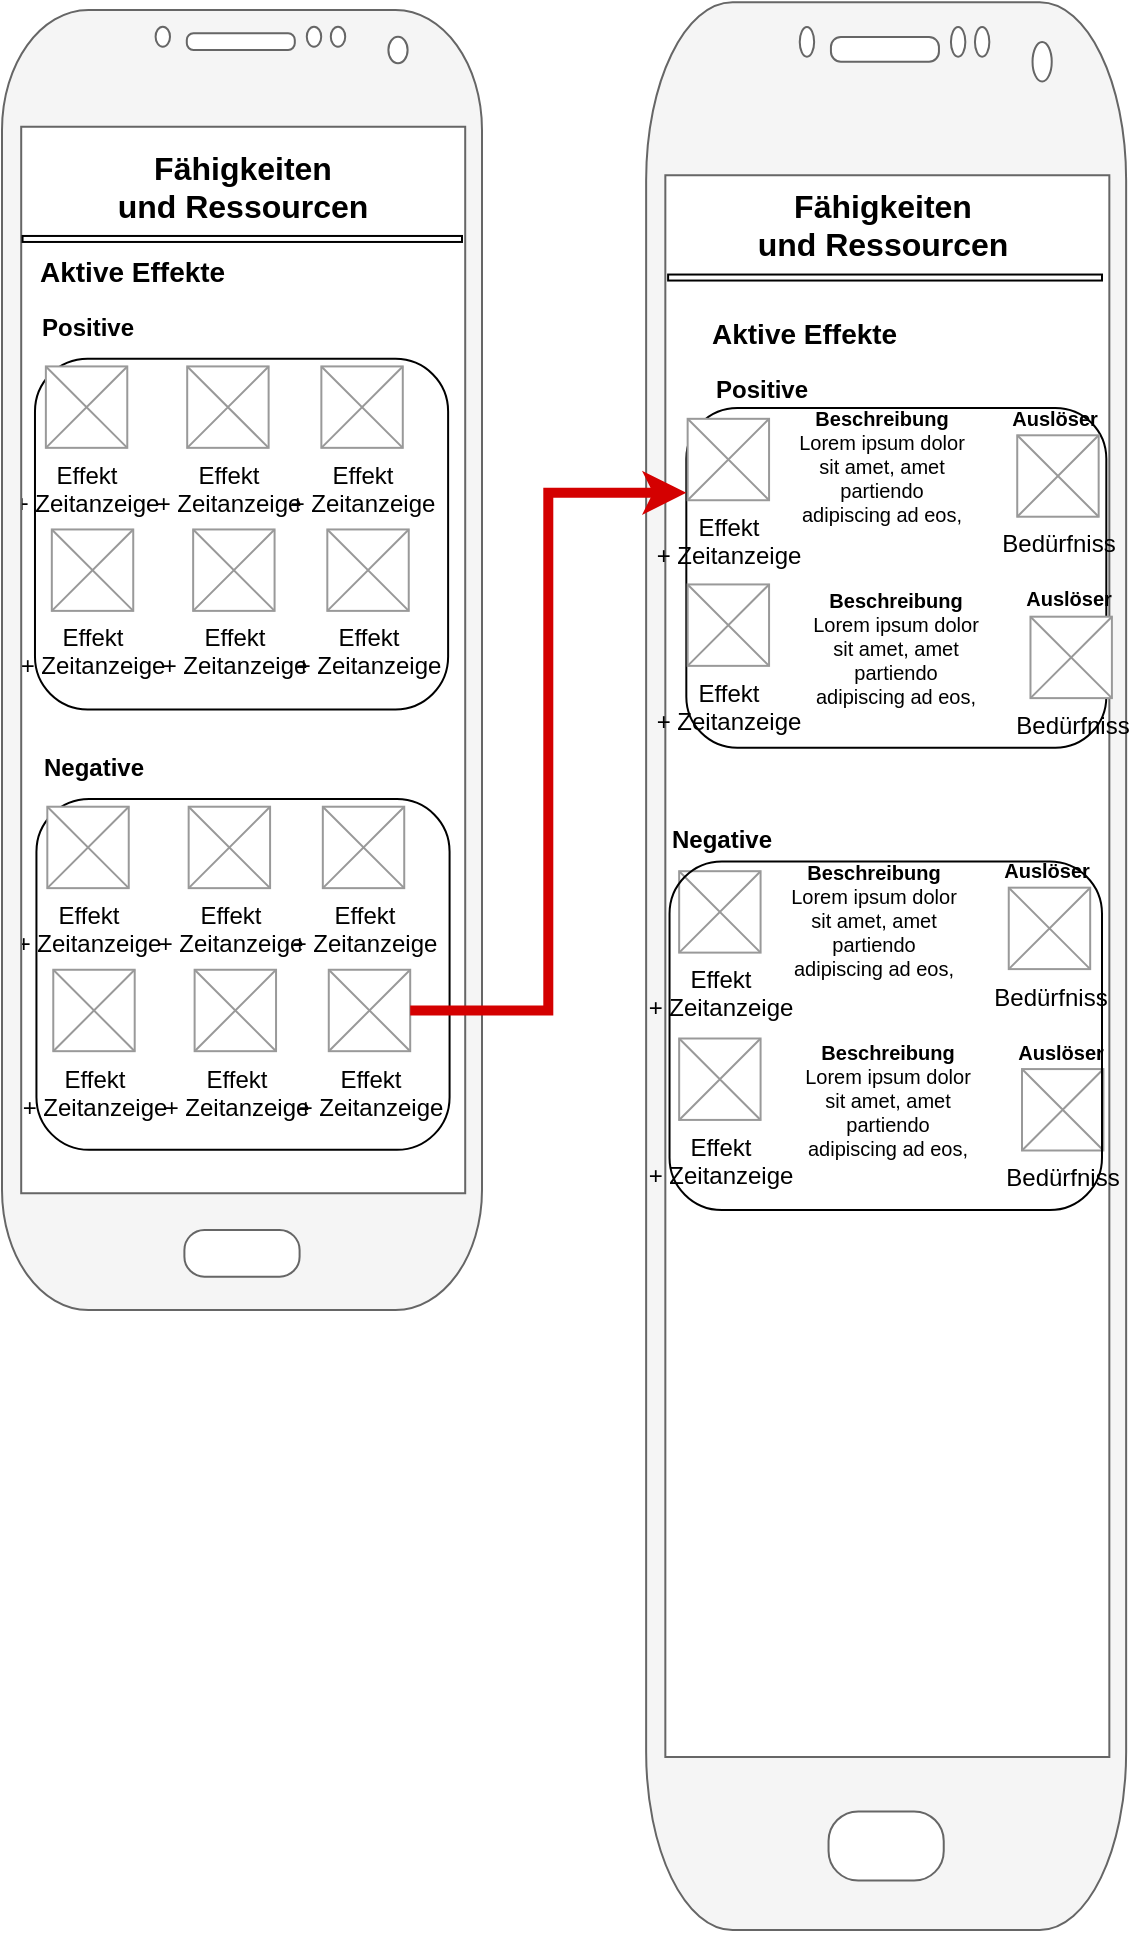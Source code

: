 <mxfile version="14.6.12" type="google"><diagram id="E5dxZeJs1rdj7Vn_vE8c" name="Page-1"><mxGraphModel dx="942" dy="2274" grid="1" gridSize="10" guides="1" tooltips="1" connect="1" arrows="1" fold="1" page="1" pageScale="1" pageWidth="827" pageHeight="1169" math="0" shadow="0"><root><mxCell id="0"/><mxCell id="1" parent="0"/><mxCell id="NGe-MAD3tAHrTY574_Uw-1" value="" style="rounded=1;whiteSpace=wrap;html=1;fillColor=none;" parent="1" vertex="1"><mxGeometry x="402.16" y="258.94" width="210" height="169.89" as="geometry"/></mxCell><mxCell id="NGe-MAD3tAHrTY574_Uw-2" value="" style="rounded=1;whiteSpace=wrap;html=1;fillColor=none;" parent="1" vertex="1"><mxGeometry x="76.49" y="234.41" width="206.57" height="175.32" as="geometry"/></mxCell><mxCell id="NGe-MAD3tAHrTY574_Uw-3" value="&lt;b&gt;&lt;font style=&quot;font-size: 14px&quot;&gt;Aktive Effekte&lt;/font&gt;&lt;/b&gt;" style="text;html=1;aspect=fixed;" parent="1" vertex="1"><mxGeometry x="77.22" y="175.98" width="130.88" height="20.1" as="geometry"/></mxCell><mxCell id="NGe-MAD3tAHrTY574_Uw-4" value="&lt;font size=&quot;1&quot;&gt;&lt;b style=&quot;font-size: 12px&quot;&gt;Positive&lt;/b&gt;&lt;/font&gt;" style="text;html=1;aspect=fixed;" parent="1" vertex="1"><mxGeometry x="78.177" y="205.119" width="106.44" height="29.29" as="geometry"/></mxCell><mxCell id="NGe-MAD3tAHrTY574_Uw-5" value="Effekt&lt;br&gt;+ Zeitanzeige" style="verticalLabelPosition=bottom;shadow=0;dashed=0;align=center;html=1;verticalAlign=top;strokeWidth=1;shape=mxgraph.mockup.graphics.simpleIcon;strokeColor=#999999;fillColor=#FFFFFF;aspect=fixed;fontSize=12;" parent="1" vertex="1"><mxGeometry x="81.93" y="238.21" width="40.71" height="40.71" as="geometry"/></mxCell><mxCell id="NGe-MAD3tAHrTY574_Uw-6" value="Effekt&lt;br&gt;+ Zeitanzeige" style="verticalLabelPosition=bottom;shadow=0;dashed=0;align=center;html=1;verticalAlign=top;strokeWidth=1;shape=mxgraph.mockup.graphics.simpleIcon;strokeColor=#999999;fillColor=#FFFFFF;aspect=fixed;fontSize=12;" parent="1" vertex="1"><mxGeometry x="152.6" y="238.21" width="40.71" height="40.71" as="geometry"/></mxCell><mxCell id="NGe-MAD3tAHrTY574_Uw-7" value="Effekt&lt;br&gt;+ Zeitanzeige" style="verticalLabelPosition=bottom;shadow=0;dashed=0;align=center;html=1;verticalAlign=top;strokeWidth=1;shape=mxgraph.mockup.graphics.simpleIcon;strokeColor=#999999;fillColor=#FFFFFF;aspect=fixed;fontSize=12;" parent="1" vertex="1"><mxGeometry x="219.68" y="238.21" width="40.71" height="40.71" as="geometry"/></mxCell><mxCell id="NGe-MAD3tAHrTY574_Uw-8" value="" style="verticalLabelPosition=bottom;verticalAlign=top;html=1;shadow=0;dashed=0;strokeWidth=1;shape=mxgraph.android.phone2;strokeColor=#666666;fillColor=#f5f5f5;fontColor=#333333;" parent="1" vertex="1"><mxGeometry x="382.07" y="56.18" width="240" height="963.82" as="geometry"/></mxCell><mxCell id="NGe-MAD3tAHrTY574_Uw-9" value="" style="shape=image;html=1;verticalAlign=top;verticalLabelPosition=bottom;labelBackgroundColor=#ffffff;imageAspect=0;aspect=fixed;image=https://cdn4.iconfinder.com/data/icons/wirecons-free-vector-icons/32/menu-alt-128.png;fillColor=none;" parent="1" vertex="1"><mxGeometry x="408.68" y="157.51" width="20.35" height="20.35" as="geometry"/></mxCell><mxCell id="NGe-MAD3tAHrTY574_Uw-10" value="" style="rounded=0;whiteSpace=wrap;html=1;fillColor=#FFFFFF;" parent="1" vertex="1"><mxGeometry x="393.06" y="192.27" width="216.94" height="3" as="geometry"/></mxCell><mxCell id="NGe-MAD3tAHrTY574_Uw-11" value="&lt;b&gt;&lt;font style=&quot;font-size: 14px&quot;&gt;Aktive Effekte&lt;/font&gt;&lt;/b&gt;" style="text;html=1;aspect=fixed;" parent="1" vertex="1"><mxGeometry x="413.176" y="206.995" width="190.762" height="29.29" as="geometry"/></mxCell><mxCell id="NGe-MAD3tAHrTY574_Uw-12" value="&lt;font size=&quot;1&quot;&gt;&lt;b style=&quot;font-size: 12px&quot;&gt;Positive&lt;/b&gt;&lt;/font&gt;" style="text;html=1;aspect=fixed;" parent="1" vertex="1"><mxGeometry x="415.137" y="236.289" width="106.44" height="29.29" as="geometry"/></mxCell><mxCell id="NGe-MAD3tAHrTY574_Uw-13" value="Effekt&lt;br&gt;+ Zeitanzeige" style="verticalLabelPosition=bottom;shadow=0;dashed=0;align=center;html=1;verticalAlign=top;strokeWidth=1;shape=mxgraph.mockup.graphics.simpleIcon;strokeColor=#999999;fillColor=#FFFFFF;aspect=fixed;fontSize=12;" parent="1" vertex="1"><mxGeometry x="402.82" y="264.41" width="40.71" height="40.71" as="geometry"/></mxCell><mxCell id="NGe-MAD3tAHrTY574_Uw-14" value="&lt;font style=&quot;font-size: 12px&quot;&gt;Effekt&lt;br&gt;+ Zeitanzeige&lt;br&gt;&lt;/font&gt;" style="verticalLabelPosition=bottom;shadow=0;dashed=0;align=center;html=1;verticalAlign=top;strokeWidth=1;shape=mxgraph.mockup.graphics.simpleIcon;strokeColor=#999999;fillColor=#FFFFFF;aspect=fixed;fontSize=12;" parent="1" vertex="1"><mxGeometry x="402.82" y="347.22" width="40.71" height="40.71" as="geometry"/></mxCell><mxCell id="NGe-MAD3tAHrTY574_Uw-15" value="&lt;font size=&quot;1&quot;&gt;&lt;b style=&quot;font-size: 12px&quot;&gt;Negative&lt;/b&gt;&lt;/font&gt;" style="text;html=1;aspect=fixed;" parent="1" vertex="1"><mxGeometry x="393.057" y="461.07" width="106.44" height="29.29" as="geometry"/></mxCell><mxCell id="NGe-MAD3tAHrTY574_Uw-16" value="&lt;font&gt;&lt;b&gt;Beschreibung&lt;/b&gt;&lt;br style=&quot;font-size: 10px&quot;&gt;Lorem ipsum dolor sit amet, amet partiendo adipiscing ad eos,&lt;br style=&quot;font-size: 10px&quot;&gt;&lt;/font&gt;" style="text;html=1;strokeColor=none;fillColor=none;align=center;verticalAlign=middle;whiteSpace=wrap;rounded=0;fontSize=10;" parent="1" vertex="1"><mxGeometry x="455.34" y="263.27" width="90" height="50.09" as="geometry"/></mxCell><mxCell id="NGe-MAD3tAHrTY574_Uw-17" value="&lt;font style=&quot;font-size: 10px&quot;&gt;&lt;b&gt;Auslöser&lt;/b&gt;&lt;br style=&quot;font-size: 10px&quot;&gt;&lt;/font&gt;" style="text;html=1;strokeColor=none;fillColor=none;align=center;verticalAlign=middle;whiteSpace=wrap;rounded=0;fontSize=10;" parent="1" vertex="1"><mxGeometry x="565.34" y="251.34" width="42.99" height="24.84" as="geometry"/></mxCell><mxCell id="NGe-MAD3tAHrTY574_Uw-18" value="&lt;font style=&quot;font-size: 12px;&quot;&gt;Bedürfniss&lt;/font&gt;" style="verticalLabelPosition=bottom;shadow=0;dashed=0;align=center;html=1;verticalAlign=top;strokeWidth=1;shape=mxgraph.mockup.graphics.simpleIcon;strokeColor=#999999;fillColor=#FFFFFF;aspect=fixed;fontSize=12;" parent="1" vertex="1"><mxGeometry x="567.62" y="272.65" width="40.71" height="40.71" as="geometry"/></mxCell><mxCell id="NGe-MAD3tAHrTY574_Uw-19" value="&lt;font&gt;&lt;b&gt;Beschreibung&lt;/b&gt;&lt;br style=&quot;font-size: 10px&quot;&gt;Lorem ipsum dolor sit amet, amet partiendo adipiscing ad eos,&lt;br style=&quot;font-size: 10px&quot;&gt;&lt;/font&gt;" style="text;html=1;strokeColor=none;fillColor=none;align=center;verticalAlign=middle;whiteSpace=wrap;rounded=0;fontSize=10;" parent="1" vertex="1"><mxGeometry x="461.96" y="353.97" width="90" height="50.09" as="geometry"/></mxCell><mxCell id="NGe-MAD3tAHrTY574_Uw-20" value="&lt;font style=&quot;font-size: 10px&quot;&gt;&lt;b&gt;Auslöser&lt;/b&gt;&lt;br style=&quot;font-size: 10px&quot;&gt;&lt;/font&gt;" style="text;html=1;strokeColor=none;fillColor=none;align=center;verticalAlign=middle;whiteSpace=wrap;rounded=0;fontSize=10;" parent="1" vertex="1"><mxGeometry x="571.96" y="342.04" width="42.99" height="24.84" as="geometry"/></mxCell><mxCell id="NGe-MAD3tAHrTY574_Uw-21" value="&lt;font style=&quot;font-size: 12px;&quot;&gt;Bedürfniss&lt;/font&gt;" style="verticalLabelPosition=bottom;shadow=0;dashed=0;align=center;html=1;verticalAlign=top;strokeWidth=1;shape=mxgraph.mockup.graphics.simpleIcon;strokeColor=#999999;fillColor=#FFFFFF;aspect=fixed;fontSize=12;" parent="1" vertex="1"><mxGeometry x="574.24" y="363.35" width="40.71" height="40.71" as="geometry"/></mxCell><mxCell id="NGe-MAD3tAHrTY574_Uw-22" value="Effekt&lt;br&gt;+ Zeitanzeige" style="verticalLabelPosition=bottom;shadow=0;dashed=0;align=center;html=1;verticalAlign=top;strokeWidth=1;shape=mxgraph.mockup.graphics.simpleIcon;strokeColor=#999999;fillColor=#FFFFFF;aspect=fixed;fontSize=12;" parent="1" vertex="1"><mxGeometry x="84.91" y="319.73" width="40.71" height="40.71" as="geometry"/></mxCell><mxCell id="NGe-MAD3tAHrTY574_Uw-23" value="Effekt&lt;br&gt;+ Zeitanzeige" style="verticalLabelPosition=bottom;shadow=0;dashed=0;align=center;html=1;verticalAlign=top;strokeWidth=1;shape=mxgraph.mockup.graphics.simpleIcon;strokeColor=#999999;fillColor=#FFFFFF;aspect=fixed;fontSize=12;" parent="1" vertex="1"><mxGeometry x="155.58" y="319.73" width="40.71" height="40.71" as="geometry"/></mxCell><mxCell id="NGe-MAD3tAHrTY574_Uw-24" value="Effekt&lt;br&gt;+ Zeitanzeige" style="verticalLabelPosition=bottom;shadow=0;dashed=0;align=center;html=1;verticalAlign=top;strokeWidth=1;shape=mxgraph.mockup.graphics.simpleIcon;strokeColor=#999999;fillColor=#FFFFFF;aspect=fixed;fontSize=12;" parent="1" vertex="1"><mxGeometry x="222.66" y="319.73" width="40.71" height="40.71" as="geometry"/></mxCell><mxCell id="NGe-MAD3tAHrTY574_Uw-25" value="Effekt&lt;br&gt;+ Zeitanzeige" style="verticalLabelPosition=bottom;shadow=0;dashed=0;align=center;html=1;verticalAlign=top;strokeWidth=1;shape=mxgraph.mockup.graphics.simpleIcon;strokeColor=#999999;fillColor=#FFFFFF;aspect=fixed;fontSize=12;" parent="1" vertex="1"><mxGeometry x="398.58" y="490.6" width="40.71" height="40.71" as="geometry"/></mxCell><mxCell id="NGe-MAD3tAHrTY574_Uw-26" value="&lt;font style=&quot;font-size: 12px&quot;&gt;Effekt&lt;br&gt;+ Zeitanzeige&lt;br&gt;&lt;/font&gt;" style="verticalLabelPosition=bottom;shadow=0;dashed=0;align=center;html=1;verticalAlign=top;strokeWidth=1;shape=mxgraph.mockup.graphics.simpleIcon;strokeColor=#999999;fillColor=#FFFFFF;aspect=fixed;fontSize=12;" parent="1" vertex="1"><mxGeometry x="398.58" y="574.25" width="40.71" height="40.71" as="geometry"/></mxCell><mxCell id="NGe-MAD3tAHrTY574_Uw-27" value="&lt;font&gt;&lt;b&gt;Beschreibung&lt;/b&gt;&lt;br style=&quot;font-size: 10px&quot;&gt;Lorem ipsum dolor sit amet, amet partiendo adipiscing ad eos,&lt;br style=&quot;font-size: 10px&quot;&gt;&lt;/font&gt;" style="text;html=1;strokeColor=none;fillColor=none;align=center;verticalAlign=middle;whiteSpace=wrap;rounded=0;fontSize=10;" parent="1" vertex="1"><mxGeometry x="451.1" y="489.46" width="90" height="50.09" as="geometry"/></mxCell><mxCell id="NGe-MAD3tAHrTY574_Uw-28" value="&lt;font style=&quot;font-size: 10px&quot;&gt;&lt;b&gt;Auslöser&lt;/b&gt;&lt;br style=&quot;font-size: 10px&quot;&gt;&lt;/font&gt;" style="text;html=1;strokeColor=none;fillColor=none;align=center;verticalAlign=middle;whiteSpace=wrap;rounded=0;fontSize=10;" parent="1" vertex="1"><mxGeometry x="561.1" y="477.53" width="42.99" height="24.84" as="geometry"/></mxCell><mxCell id="NGe-MAD3tAHrTY574_Uw-29" value="&lt;font style=&quot;font-size: 12px;&quot;&gt;Bedürfniss&lt;/font&gt;" style="verticalLabelPosition=bottom;shadow=0;dashed=0;align=center;html=1;verticalAlign=top;strokeWidth=1;shape=mxgraph.mockup.graphics.simpleIcon;strokeColor=#999999;fillColor=#FFFFFF;aspect=fixed;fontSize=12;" parent="1" vertex="1"><mxGeometry x="563.38" y="498.84" width="40.71" height="40.71" as="geometry"/></mxCell><mxCell id="NGe-MAD3tAHrTY574_Uw-30" value="&lt;font&gt;&lt;b&gt;Beschreibung&lt;/b&gt;&lt;br style=&quot;font-size: 10px&quot;&gt;Lorem ipsum dolor sit amet, amet partiendo adipiscing ad eos,&lt;br style=&quot;font-size: 10px&quot;&gt;&lt;/font&gt;" style="text;html=1;strokeColor=none;fillColor=none;align=center;verticalAlign=middle;whiteSpace=wrap;rounded=0;fontSize=10;" parent="1" vertex="1"><mxGeometry x="457.72" y="580.16" width="90" height="50.09" as="geometry"/></mxCell><mxCell id="NGe-MAD3tAHrTY574_Uw-31" value="&lt;font style=&quot;font-size: 10px&quot;&gt;&lt;b&gt;Auslöser&lt;/b&gt;&lt;br style=&quot;font-size: 10px&quot;&gt;&lt;/font&gt;" style="text;html=1;strokeColor=none;fillColor=none;align=center;verticalAlign=middle;whiteSpace=wrap;rounded=0;fontSize=10;" parent="1" vertex="1"><mxGeometry x="567.72" y="568.23" width="42.99" height="24.84" as="geometry"/></mxCell><mxCell id="NGe-MAD3tAHrTY574_Uw-32" value="&lt;font style=&quot;font-size: 12px;&quot;&gt;Bedürfniss&lt;/font&gt;" style="verticalLabelPosition=bottom;shadow=0;dashed=0;align=center;html=1;verticalAlign=top;strokeWidth=1;shape=mxgraph.mockup.graphics.simpleIcon;strokeColor=#999999;fillColor=#FFFFFF;aspect=fixed;fontSize=12;" parent="1" vertex="1"><mxGeometry x="570.0" y="589.54" width="40.71" height="40.71" as="geometry"/></mxCell><mxCell id="NGe-MAD3tAHrTY574_Uw-33" value="" style="rounded=1;whiteSpace=wrap;html=1;fillColor=none;" parent="1" vertex="1"><mxGeometry x="393.77" y="485.7" width="216.23" height="174.3" as="geometry"/></mxCell><mxCell id="NGe-MAD3tAHrTY574_Uw-34" value="" style="rounded=1;whiteSpace=wrap;html=1;fillColor=none;" parent="1" vertex="1"><mxGeometry x="77.22" y="454.56" width="206.57" height="175.32" as="geometry"/></mxCell><mxCell id="NGe-MAD3tAHrTY574_Uw-35" value="&lt;font size=&quot;1&quot;&gt;&lt;b style=&quot;font-size: 12px&quot;&gt;Negative&lt;/b&gt;&lt;/font&gt;" style="text;html=1;aspect=fixed;" parent="1" vertex="1"><mxGeometry x="78.907" y="425.269" width="106.44" height="29.29" as="geometry"/></mxCell><mxCell id="NGe-MAD3tAHrTY574_Uw-36" value="Effekt&lt;br&gt;+ Zeitanzeige" style="verticalLabelPosition=bottom;shadow=0;dashed=0;align=center;html=1;verticalAlign=top;strokeWidth=1;shape=mxgraph.mockup.graphics.simpleIcon;strokeColor=#999999;fillColor=#FFFFFF;aspect=fixed;fontSize=12;" parent="1" vertex="1"><mxGeometry x="82.66" y="458.36" width="40.71" height="40.71" as="geometry"/></mxCell><mxCell id="NGe-MAD3tAHrTY574_Uw-37" value="Effekt&lt;br&gt;+ Zeitanzeige" style="verticalLabelPosition=bottom;shadow=0;dashed=0;align=center;html=1;verticalAlign=top;strokeWidth=1;shape=mxgraph.mockup.graphics.simpleIcon;strokeColor=#999999;fillColor=#FFFFFF;aspect=fixed;fontSize=12;" parent="1" vertex="1"><mxGeometry x="153.33" y="458.36" width="40.71" height="40.71" as="geometry"/></mxCell><mxCell id="NGe-MAD3tAHrTY574_Uw-38" value="Effekt&lt;br&gt;+ Zeitanzeige" style="verticalLabelPosition=bottom;shadow=0;dashed=0;align=center;html=1;verticalAlign=top;strokeWidth=1;shape=mxgraph.mockup.graphics.simpleIcon;strokeColor=#999999;fillColor=#FFFFFF;aspect=fixed;fontSize=12;" parent="1" vertex="1"><mxGeometry x="220.41" y="458.36" width="40.71" height="40.71" as="geometry"/></mxCell><mxCell id="NGe-MAD3tAHrTY574_Uw-39" value="Effekt&lt;br&gt;+ Zeitanzeige" style="verticalLabelPosition=bottom;shadow=0;dashed=0;align=center;html=1;verticalAlign=top;strokeWidth=1;shape=mxgraph.mockup.graphics.simpleIcon;strokeColor=#999999;fillColor=#FFFFFF;aspect=fixed;fontSize=12;" parent="1" vertex="1"><mxGeometry x="85.64" y="539.88" width="40.71" height="40.71" as="geometry"/></mxCell><mxCell id="NGe-MAD3tAHrTY574_Uw-40" value="Effekt&lt;br&gt;+ Zeitanzeige" style="verticalLabelPosition=bottom;shadow=0;dashed=0;align=center;html=1;verticalAlign=top;strokeWidth=1;shape=mxgraph.mockup.graphics.simpleIcon;strokeColor=#999999;fillColor=#FFFFFF;aspect=fixed;fontSize=12;" parent="1" vertex="1"><mxGeometry x="156.31" y="539.88" width="40.71" height="40.71" as="geometry"/></mxCell><mxCell id="NGe-MAD3tAHrTY574_Uw-41" value="Effekt&lt;br&gt;+ Zeitanzeige" style="verticalLabelPosition=bottom;shadow=0;dashed=0;align=center;html=1;verticalAlign=top;strokeWidth=1;shape=mxgraph.mockup.graphics.simpleIcon;strokeColor=#999999;fillColor=#FFFFFF;aspect=fixed;fontSize=12;" parent="1" vertex="1"><mxGeometry x="223.39" y="539.88" width="40.71" height="40.71" as="geometry"/></mxCell><mxCell id="NGe-MAD3tAHrTY574_Uw-42" value="" style="verticalLabelPosition=bottom;verticalAlign=top;html=1;shadow=0;dashed=0;strokeWidth=1;shape=mxgraph.android.phone2;strokeColor=#666666;fillColor=#f5f5f5;fontColor=#333333;" parent="1" vertex="1"><mxGeometry x="60" y="60.0" width="240" height="650" as="geometry"/></mxCell><mxCell id="NGe-MAD3tAHrTY574_Uw-43" value="" style="shape=image;html=1;verticalAlign=top;verticalLabelPosition=bottom;labelBackgroundColor=#ffffff;imageAspect=0;aspect=fixed;image=https://cdn4.iconfinder.com/data/icons/wirecons-free-vector-icons/32/menu-alt-128.png;fillColor=none;" parent="1" vertex="1"><mxGeometry x="85.9" y="138.22" width="20.35" height="20.35" as="geometry"/></mxCell><mxCell id="NGe-MAD3tAHrTY574_Uw-44" value="&lt;b&gt;&lt;font style=&quot;font-size: 16px&quot;&gt;Fähigkeiten &lt;br&gt;und Ressourcen&lt;br&gt;&lt;/font&gt;&lt;/b&gt;" style="text;html=1;align=center;" parent="1" vertex="1"><mxGeometry x="115.0" y="123.1" width="130" height="49.88" as="geometry"/></mxCell><mxCell id="NGe-MAD3tAHrTY574_Uw-45" value="" style="rounded=0;whiteSpace=wrap;html=1;fillColor=#FFFFFF;" parent="1" vertex="1"><mxGeometry x="70.28" y="172.98" width="219.72" height="3" as="geometry"/></mxCell><mxCell id="NGe-MAD3tAHrTY574_Uw-46" style="edgeStyle=orthogonalEdgeStyle;rounded=0;orthogonalLoop=1;jettySize=auto;html=1;entryX=0;entryY=0.25;entryDx=0;entryDy=0;fillColor=#a20025;strokeWidth=5;strokeColor=#D40000;" parent="1" source="NGe-MAD3tAHrTY574_Uw-41" target="NGe-MAD3tAHrTY574_Uw-1" edge="1"><mxGeometry relative="1" as="geometry"/></mxCell><mxCell id="NGe-MAD3tAHrTY574_Uw-47" value="&lt;b&gt;&lt;font style=&quot;font-size: 16px&quot;&gt;Fähigkeiten &lt;br&gt;und Ressourcen&lt;br&gt;&lt;/font&gt;&lt;/b&gt;" style="text;html=1;align=center;" parent="1" vertex="1"><mxGeometry x="430.34" y="142.39" width="140" height="49.88" as="geometry"/></mxCell><mxCell id="NGe-MAD3tAHrTY574_Uw-48" value="" style="shape=image;html=1;verticalAlign=top;verticalLabelPosition=bottom;labelBackgroundColor=#ffffff;imageAspect=0;aspect=fixed;image=https://cdn0.iconfinder.com/data/icons/geosm-e-commerce/48/info-128.png" parent="1" vertex="1"><mxGeometry x="248.02" y="123.1" width="41.98" height="41.98" as="geometry"/></mxCell><mxCell id="NGe-MAD3tAHrTY574_Uw-49" value="" style="shape=image;html=1;verticalAlign=top;verticalLabelPosition=bottom;labelBackgroundColor=#ffffff;imageAspect=0;aspect=fixed;image=https://cdn0.iconfinder.com/data/icons/geosm-e-commerce/48/info-128.png" parent="1" vertex="1"><mxGeometry x="570" y="146.34" width="41.98" height="41.98" as="geometry"/></mxCell></root></mxGraphModel></diagram></mxfile>